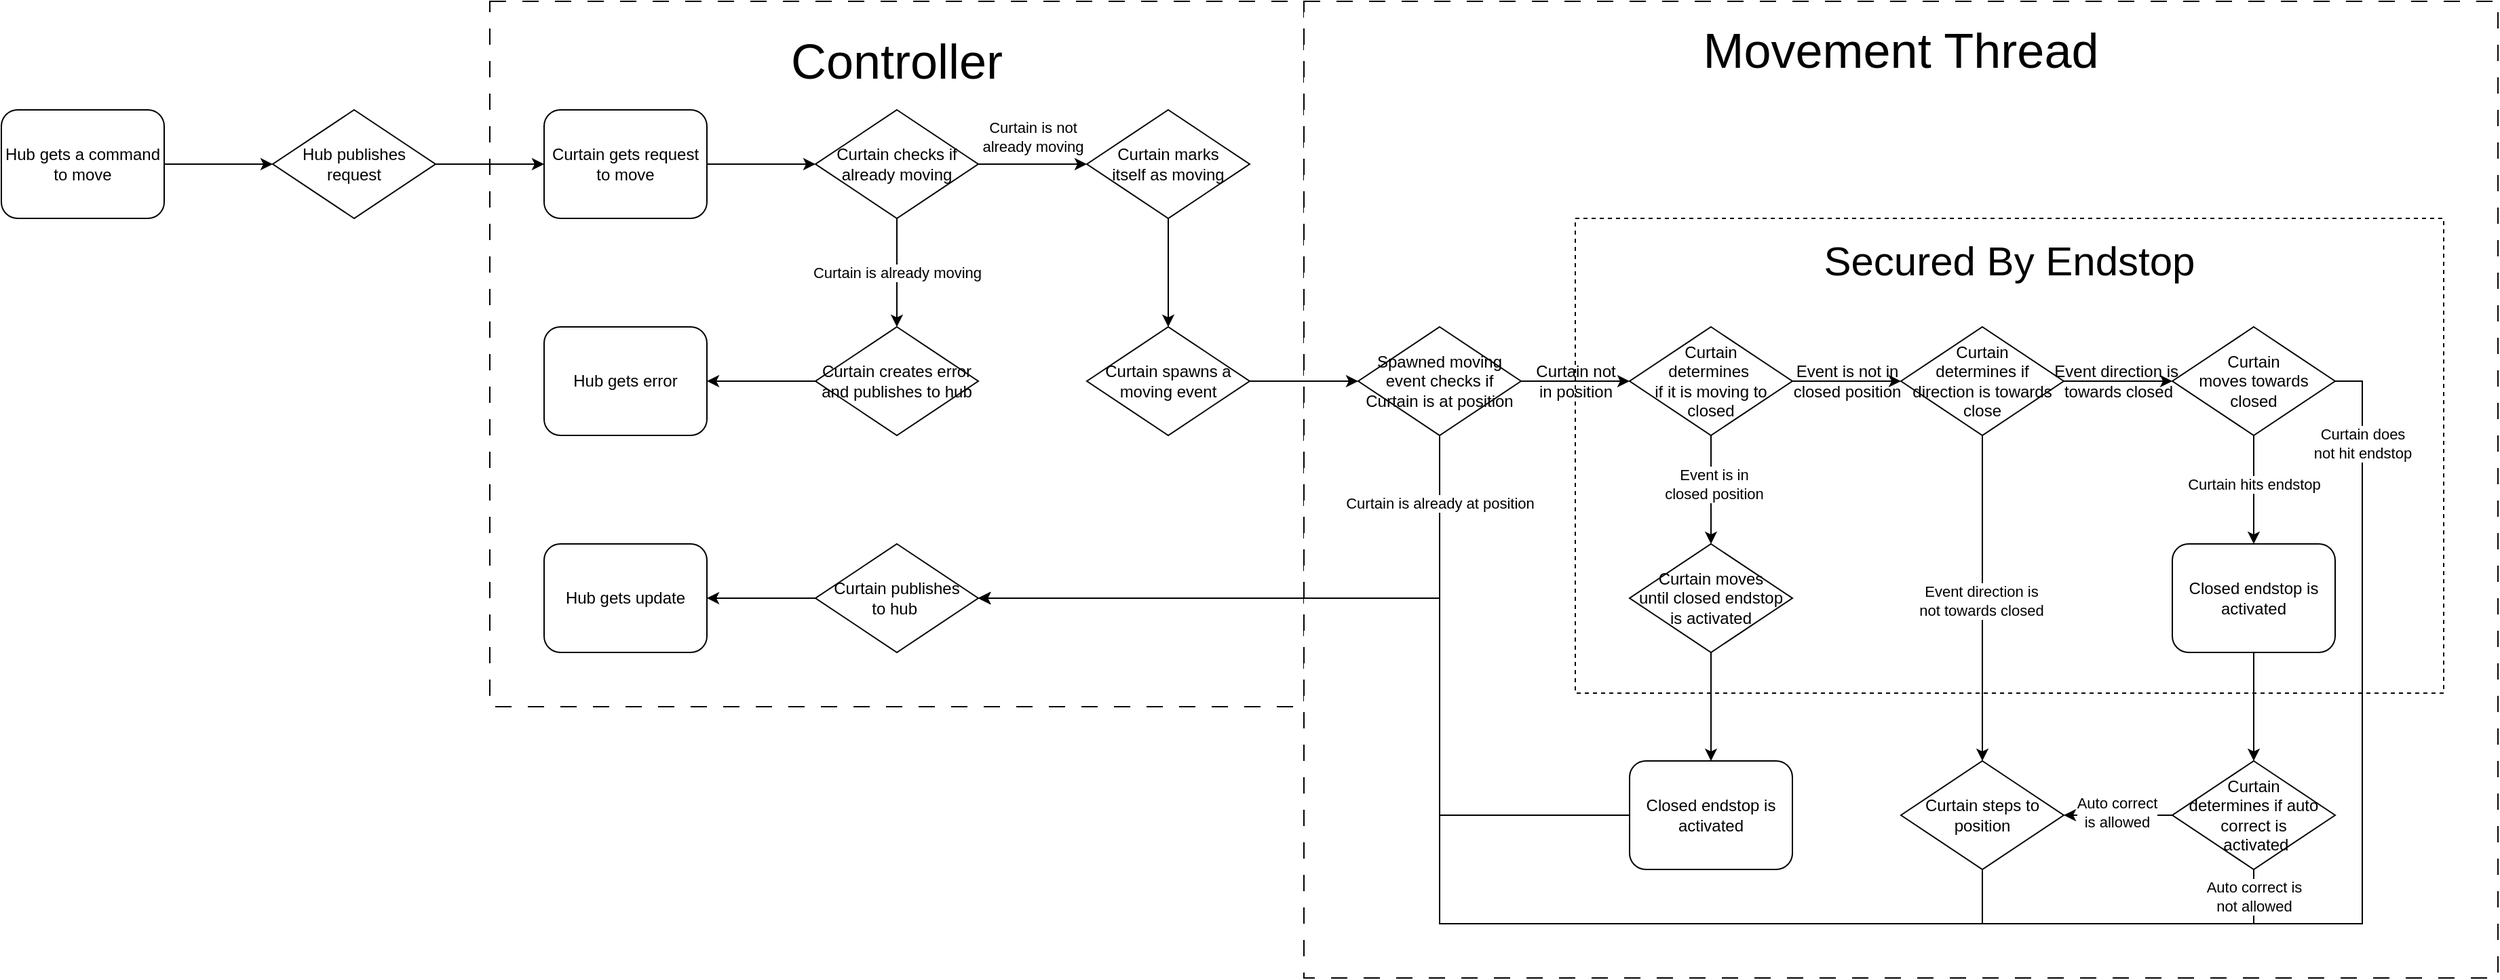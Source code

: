 <mxfile version="21.2.1" type="device">
  <diagram name="Page-1" id="pHds0ncz5mtCfNrCksRV">
    <mxGraphModel dx="954" dy="674" grid="1" gridSize="10" guides="1" tooltips="1" connect="1" arrows="1" fold="1" page="1" pageScale="1" pageWidth="1100" pageHeight="850" math="0" shadow="0">
      <root>
        <mxCell id="0" />
        <mxCell id="1" parent="0" />
        <mxCell id="qstebaepbjRvp3I9UijR-7" value="&lt;font style=&quot;font-size: 36px;&quot;&gt;Controller&lt;br&gt;&lt;br&gt;&lt;br&gt;&lt;br&gt;&lt;br&gt;&lt;br&gt;&lt;br&gt;&lt;br&gt;&lt;br&gt;&lt;br&gt;&lt;br&gt;&lt;/font&gt;" style="rounded=0;whiteSpace=wrap;html=1;dashed=1;dashPattern=12 12;" parent="1" vertex="1">
          <mxGeometry x="400" width="600" height="520" as="geometry" />
        </mxCell>
        <mxCell id="qstebaepbjRvp3I9UijR-6" value="&lt;font style=&quot;font-size: 36px;&quot;&gt;Movement Thread&lt;br&gt;&lt;br&gt;&lt;br&gt;&lt;br&gt;&lt;br&gt;&lt;br&gt;&lt;br&gt;&lt;br&gt;&lt;br&gt;&lt;br&gt;&lt;br&gt;&lt;br&gt;&lt;br&gt;&lt;br&gt;&lt;br&gt;&lt;br&gt;&lt;/font&gt;" style="rounded=0;whiteSpace=wrap;html=1;dashed=1;dashPattern=12 12;" parent="1" vertex="1">
          <mxGeometry x="1000" width="880" height="720" as="geometry" />
        </mxCell>
        <mxCell id="qstebaepbjRvp3I9UijR-5" value="&lt;font style=&quot;font-size: 30px;&quot;&gt;Secured By Endstop&lt;br&gt;&lt;/font&gt;&lt;br&gt;&lt;br&gt;&lt;br&gt;&lt;br&gt;&lt;br&gt;&lt;br&gt;&lt;br&gt;&lt;br&gt;&lt;br&gt;&lt;br&gt;&lt;br&gt;&lt;br&gt;&lt;br&gt;&lt;br&gt;&lt;br&gt;&lt;br&gt;&lt;br&gt;&lt;br&gt;&lt;br&gt;&lt;br&gt;" style="rounded=0;whiteSpace=wrap;html=1;dashed=1;labelPosition=center;verticalLabelPosition=middle;align=center;verticalAlign=middle;" parent="1" vertex="1">
          <mxGeometry x="1200" y="160" width="640" height="350" as="geometry" />
        </mxCell>
        <mxCell id="P4CtzSKfr0nTiWOdNZDI-7" style="edgeStyle=orthogonalEdgeStyle;rounded=0;orthogonalLoop=1;jettySize=auto;html=1;exitX=1;exitY=0.5;exitDx=0;exitDy=0;entryX=0;entryY=0.5;entryDx=0;entryDy=0;" parent="1" source="P4CtzSKfr0nTiWOdNZDI-1" target="P4CtzSKfr0nTiWOdNZDI-2" edge="1">
          <mxGeometry relative="1" as="geometry" />
        </mxCell>
        <mxCell id="P4CtzSKfr0nTiWOdNZDI-1" value="Hub gets a command to move" style="rounded=1;whiteSpace=wrap;html=1;" parent="1" vertex="1">
          <mxGeometry x="40" y="80" width="120" height="80" as="geometry" />
        </mxCell>
        <mxCell id="P4CtzSKfr0nTiWOdNZDI-8" style="edgeStyle=orthogonalEdgeStyle;rounded=0;orthogonalLoop=1;jettySize=auto;html=1;exitX=1;exitY=0.5;exitDx=0;exitDy=0;entryX=0;entryY=0.5;entryDx=0;entryDy=0;" parent="1" source="P4CtzSKfr0nTiWOdNZDI-2" target="P4CtzSKfr0nTiWOdNZDI-3" edge="1">
          <mxGeometry relative="1" as="geometry" />
        </mxCell>
        <mxCell id="P4CtzSKfr0nTiWOdNZDI-2" value="Hub publishes request" style="rhombus;whiteSpace=wrap;html=1;" parent="1" vertex="1">
          <mxGeometry x="240" y="80" width="120" height="80" as="geometry" />
        </mxCell>
        <mxCell id="P4CtzSKfr0nTiWOdNZDI-9" style="edgeStyle=orthogonalEdgeStyle;rounded=0;orthogonalLoop=1;jettySize=auto;html=1;exitX=1;exitY=0.5;exitDx=0;exitDy=0;entryX=0;entryY=0.5;entryDx=0;entryDy=0;" parent="1" source="P4CtzSKfr0nTiWOdNZDI-3" target="P4CtzSKfr0nTiWOdNZDI-4" edge="1">
          <mxGeometry relative="1" as="geometry" />
        </mxCell>
        <mxCell id="P4CtzSKfr0nTiWOdNZDI-3" value="Curtain gets request to move" style="rounded=1;whiteSpace=wrap;html=1;" parent="1" vertex="1">
          <mxGeometry x="440" y="80" width="120" height="80" as="geometry" />
        </mxCell>
        <mxCell id="P4CtzSKfr0nTiWOdNZDI-10" style="edgeStyle=orthogonalEdgeStyle;rounded=0;orthogonalLoop=1;jettySize=auto;html=1;exitX=0.5;exitY=1;exitDx=0;exitDy=0;entryX=0.5;entryY=0;entryDx=0;entryDy=0;" parent="1" source="P4CtzSKfr0nTiWOdNZDI-4" target="P4CtzSKfr0nTiWOdNZDI-6" edge="1">
          <mxGeometry relative="1" as="geometry" />
        </mxCell>
        <mxCell id="P4CtzSKfr0nTiWOdNZDI-13" value="Curtain is already moving" style="edgeLabel;html=1;align=center;verticalAlign=middle;resizable=0;points=[];" parent="P4CtzSKfr0nTiWOdNZDI-10" vertex="1" connectable="0">
          <mxGeometry relative="1" as="geometry">
            <mxPoint as="offset" />
          </mxGeometry>
        </mxCell>
        <mxCell id="P4CtzSKfr0nTiWOdNZDI-14" style="edgeStyle=orthogonalEdgeStyle;rounded=0;orthogonalLoop=1;jettySize=auto;html=1;exitX=1;exitY=0.5;exitDx=0;exitDy=0;entryX=0;entryY=0.5;entryDx=0;entryDy=0;" parent="1" source="P4CtzSKfr0nTiWOdNZDI-4" target="P4CtzSKfr0nTiWOdNZDI-12" edge="1">
          <mxGeometry relative="1" as="geometry" />
        </mxCell>
        <mxCell id="P4CtzSKfr0nTiWOdNZDI-15" value="Curtain is not&lt;br&gt;already moving" style="edgeLabel;html=1;align=center;verticalAlign=middle;resizable=0;points=[];" parent="P4CtzSKfr0nTiWOdNZDI-14" vertex="1" connectable="0">
          <mxGeometry y="-1" relative="1" as="geometry">
            <mxPoint y="-21" as="offset" />
          </mxGeometry>
        </mxCell>
        <mxCell id="P4CtzSKfr0nTiWOdNZDI-4" value="Curtain checks if already moving" style="rhombus;whiteSpace=wrap;html=1;" parent="1" vertex="1">
          <mxGeometry x="640" y="80" width="120" height="80" as="geometry" />
        </mxCell>
        <mxCell id="P4CtzSKfr0nTiWOdNZDI-5" value="Hub gets error" style="rounded=1;whiteSpace=wrap;html=1;" parent="1" vertex="1">
          <mxGeometry x="440" y="240" width="120" height="80" as="geometry" />
        </mxCell>
        <mxCell id="P4CtzSKfr0nTiWOdNZDI-11" style="edgeStyle=orthogonalEdgeStyle;rounded=0;orthogonalLoop=1;jettySize=auto;html=1;exitX=0;exitY=0.5;exitDx=0;exitDy=0;entryX=1;entryY=0.5;entryDx=0;entryDy=0;" parent="1" source="P4CtzSKfr0nTiWOdNZDI-6" target="P4CtzSKfr0nTiWOdNZDI-5" edge="1">
          <mxGeometry relative="1" as="geometry" />
        </mxCell>
        <mxCell id="P4CtzSKfr0nTiWOdNZDI-6" value="Curtain creates error and publishes to hub" style="rhombus;whiteSpace=wrap;html=1;" parent="1" vertex="1">
          <mxGeometry x="640" y="240" width="120" height="80" as="geometry" />
        </mxCell>
        <mxCell id="P4CtzSKfr0nTiWOdNZDI-17" style="edgeStyle=orthogonalEdgeStyle;rounded=0;orthogonalLoop=1;jettySize=auto;html=1;exitX=0.5;exitY=1;exitDx=0;exitDy=0;entryX=0.5;entryY=0;entryDx=0;entryDy=0;" parent="1" source="P4CtzSKfr0nTiWOdNZDI-12" target="P4CtzSKfr0nTiWOdNZDI-16" edge="1">
          <mxGeometry relative="1" as="geometry" />
        </mxCell>
        <mxCell id="P4CtzSKfr0nTiWOdNZDI-12" value="Curtain marks &lt;br&gt;itself as moving" style="rhombus;whiteSpace=wrap;html=1;" parent="1" vertex="1">
          <mxGeometry x="840" y="80" width="120" height="80" as="geometry" />
        </mxCell>
        <mxCell id="P4CtzSKfr0nTiWOdNZDI-23" style="edgeStyle=orthogonalEdgeStyle;rounded=0;orthogonalLoop=1;jettySize=auto;html=1;exitX=1;exitY=0.5;exitDx=0;exitDy=0;entryX=0;entryY=0.5;entryDx=0;entryDy=0;" parent="1" source="P4CtzSKfr0nTiWOdNZDI-16" target="P4CtzSKfr0nTiWOdNZDI-22" edge="1">
          <mxGeometry relative="1" as="geometry" />
        </mxCell>
        <mxCell id="P4CtzSKfr0nTiWOdNZDI-16" value="Curtain spawns a moving event" style="rhombus;whiteSpace=wrap;html=1;" parent="1" vertex="1">
          <mxGeometry x="840" y="240" width="120" height="80" as="geometry" />
        </mxCell>
        <mxCell id="P4CtzSKfr0nTiWOdNZDI-20" style="edgeStyle=orthogonalEdgeStyle;rounded=0;orthogonalLoop=1;jettySize=auto;html=1;exitX=0;exitY=0.5;exitDx=0;exitDy=0;entryX=1;entryY=0.5;entryDx=0;entryDy=0;" parent="1" source="P4CtzSKfr0nTiWOdNZDI-18" target="P4CtzSKfr0nTiWOdNZDI-19" edge="1">
          <mxGeometry relative="1" as="geometry" />
        </mxCell>
        <mxCell id="P4CtzSKfr0nTiWOdNZDI-18" value="Curtain publishes&lt;br&gt;to hub&amp;nbsp;" style="rhombus;whiteSpace=wrap;html=1;" parent="1" vertex="1">
          <mxGeometry x="640" y="400" width="120" height="80" as="geometry" />
        </mxCell>
        <mxCell id="P4CtzSKfr0nTiWOdNZDI-19" value="Hub gets update" style="rounded=1;whiteSpace=wrap;html=1;" parent="1" vertex="1">
          <mxGeometry x="440" y="400" width="120" height="80" as="geometry" />
        </mxCell>
        <mxCell id="P4CtzSKfr0nTiWOdNZDI-24" style="edgeStyle=orthogonalEdgeStyle;rounded=0;orthogonalLoop=1;jettySize=auto;html=1;exitX=0.5;exitY=1;exitDx=0;exitDy=0;entryX=1;entryY=0.5;entryDx=0;entryDy=0;" parent="1" source="P4CtzSKfr0nTiWOdNZDI-22" target="P4CtzSKfr0nTiWOdNZDI-18" edge="1">
          <mxGeometry relative="1" as="geometry" />
        </mxCell>
        <mxCell id="P4CtzSKfr0nTiWOdNZDI-25" value="Curtain is already at position" style="edgeLabel;html=1;align=center;verticalAlign=middle;resizable=0;points=[];" parent="P4CtzSKfr0nTiWOdNZDI-24" vertex="1" connectable="0">
          <mxGeometry x="-0.565" relative="1" as="geometry">
            <mxPoint y="-50" as="offset" />
          </mxGeometry>
        </mxCell>
        <mxCell id="P4CtzSKfr0nTiWOdNZDI-29" style="edgeStyle=orthogonalEdgeStyle;rounded=0;orthogonalLoop=1;jettySize=auto;html=1;exitX=1;exitY=0.5;exitDx=0;exitDy=0;entryX=0;entryY=0.5;entryDx=0;entryDy=0;" parent="1" source="P4CtzSKfr0nTiWOdNZDI-22" target="P4CtzSKfr0nTiWOdNZDI-26" edge="1">
          <mxGeometry relative="1" as="geometry" />
        </mxCell>
        <mxCell id="P4CtzSKfr0nTiWOdNZDI-22" value="Spawned moving event checks if Curtain is at position" style="rhombus;whiteSpace=wrap;html=1;" parent="1" vertex="1">
          <mxGeometry x="1040" y="240" width="120" height="80" as="geometry" />
        </mxCell>
        <mxCell id="P4CtzSKfr0nTiWOdNZDI-41" style="edgeStyle=orthogonalEdgeStyle;rounded=0;orthogonalLoop=1;jettySize=auto;html=1;exitX=0.5;exitY=1;exitDx=0;exitDy=0;entryX=0.5;entryY=0;entryDx=0;entryDy=0;" parent="1" source="P4CtzSKfr0nTiWOdNZDI-26" target="P4CtzSKfr0nTiWOdNZDI-27" edge="1">
          <mxGeometry relative="1" as="geometry" />
        </mxCell>
        <mxCell id="P4CtzSKfr0nTiWOdNZDI-42" value="Event is in &lt;br&gt;closed position" style="edgeLabel;html=1;align=center;verticalAlign=middle;resizable=0;points=[];" parent="P4CtzSKfr0nTiWOdNZDI-41" vertex="1" connectable="0">
          <mxGeometry x="-0.1" y="2" relative="1" as="geometry">
            <mxPoint as="offset" />
          </mxGeometry>
        </mxCell>
        <mxCell id="P4CtzSKfr0nTiWOdNZDI-43" style="edgeStyle=orthogonalEdgeStyle;rounded=0;orthogonalLoop=1;jettySize=auto;html=1;exitX=1;exitY=0.5;exitDx=0;exitDy=0;entryX=0;entryY=0.5;entryDx=0;entryDy=0;" parent="1" source="P4CtzSKfr0nTiWOdNZDI-26" target="P4CtzSKfr0nTiWOdNZDI-28" edge="1">
          <mxGeometry relative="1" as="geometry" />
        </mxCell>
        <mxCell id="P4CtzSKfr0nTiWOdNZDI-26" value="Curtain &lt;br&gt;determines&amp;nbsp;&lt;br&gt;if it is moving to closed" style="rhombus;whiteSpace=wrap;html=1;" parent="1" vertex="1">
          <mxGeometry x="1240" y="240" width="120" height="80" as="geometry" />
        </mxCell>
        <mxCell id="P4CtzSKfr0nTiWOdNZDI-55" style="edgeStyle=orthogonalEdgeStyle;rounded=0;orthogonalLoop=1;jettySize=auto;html=1;exitX=0.5;exitY=1;exitDx=0;exitDy=0;entryX=0.5;entryY=0;entryDx=0;entryDy=0;" parent="1" source="P4CtzSKfr0nTiWOdNZDI-27" target="P4CtzSKfr0nTiWOdNZDI-46" edge="1">
          <mxGeometry relative="1" as="geometry" />
        </mxCell>
        <mxCell id="P4CtzSKfr0nTiWOdNZDI-27" value="Curtain moves &lt;br&gt;until closed endstop is activated" style="rhombus;whiteSpace=wrap;html=1;" parent="1" vertex="1">
          <mxGeometry x="1240" y="400" width="120" height="80" as="geometry" />
        </mxCell>
        <mxCell id="P4CtzSKfr0nTiWOdNZDI-49" style="edgeStyle=orthogonalEdgeStyle;rounded=0;orthogonalLoop=1;jettySize=auto;html=1;exitX=0.5;exitY=1;exitDx=0;exitDy=0;" parent="1" source="P4CtzSKfr0nTiWOdNZDI-28" target="P4CtzSKfr0nTiWOdNZDI-39" edge="1">
          <mxGeometry relative="1" as="geometry" />
        </mxCell>
        <mxCell id="P4CtzSKfr0nTiWOdNZDI-50" value="Event direction is &lt;br&gt;not&amp;nbsp;towards closed" style="edgeLabel;html=1;align=center;verticalAlign=middle;resizable=0;points=[];" parent="P4CtzSKfr0nTiWOdNZDI-49" vertex="1" connectable="0">
          <mxGeometry x="0.013" y="-1" relative="1" as="geometry">
            <mxPoint as="offset" />
          </mxGeometry>
        </mxCell>
        <mxCell id="P4CtzSKfr0nTiWOdNZDI-51" style="edgeStyle=orthogonalEdgeStyle;rounded=0;orthogonalLoop=1;jettySize=auto;html=1;exitX=1;exitY=0.5;exitDx=0;exitDy=0;" parent="1" source="P4CtzSKfr0nTiWOdNZDI-28" target="P4CtzSKfr0nTiWOdNZDI-35" edge="1">
          <mxGeometry relative="1" as="geometry" />
        </mxCell>
        <mxCell id="P4CtzSKfr0nTiWOdNZDI-28" value="Curtain &lt;br&gt;determines&amp;nbsp;if&lt;br&gt;direction is towards close" style="rhombus;whiteSpace=wrap;html=1;" parent="1" vertex="1">
          <mxGeometry x="1440" y="240" width="120" height="80" as="geometry" />
        </mxCell>
        <mxCell id="P4CtzSKfr0nTiWOdNZDI-61" style="edgeStyle=orthogonalEdgeStyle;rounded=0;orthogonalLoop=1;jettySize=auto;html=1;exitX=0.5;exitY=1;exitDx=0;exitDy=0;entryX=0.5;entryY=0;entryDx=0;entryDy=0;" parent="1" source="P4CtzSKfr0nTiWOdNZDI-35" target="P4CtzSKfr0nTiWOdNZDI-48" edge="1">
          <mxGeometry relative="1" as="geometry" />
        </mxCell>
        <mxCell id="qstebaepbjRvp3I9UijR-1" value="Curtain hits endstop" style="edgeLabel;html=1;align=center;verticalAlign=middle;resizable=0;points=[];" parent="P4CtzSKfr0nTiWOdNZDI-61" vertex="1" connectable="0">
          <mxGeometry x="-0.1" relative="1" as="geometry">
            <mxPoint as="offset" />
          </mxGeometry>
        </mxCell>
        <mxCell id="P4CtzSKfr0nTiWOdNZDI-64" style="edgeStyle=orthogonalEdgeStyle;rounded=0;orthogonalLoop=1;jettySize=auto;html=1;exitX=1;exitY=0.5;exitDx=0;exitDy=0;entryX=1;entryY=0.5;entryDx=0;entryDy=0;" parent="1" source="P4CtzSKfr0nTiWOdNZDI-35" target="P4CtzSKfr0nTiWOdNZDI-18" edge="1">
          <mxGeometry relative="1" as="geometry">
            <Array as="points">
              <mxPoint x="1780" y="280" />
              <mxPoint x="1780" y="680" />
              <mxPoint x="1100" y="680" />
              <mxPoint x="1100" y="440" />
            </Array>
          </mxGeometry>
        </mxCell>
        <mxCell id="qstebaepbjRvp3I9UijR-2" value="Curtain does&lt;br&gt;not hit endstop" style="edgeLabel;html=1;align=center;verticalAlign=middle;resizable=0;points=[];" parent="P4CtzSKfr0nTiWOdNZDI-64" vertex="1" connectable="0">
          <mxGeometry x="-0.922" relative="1" as="geometry">
            <mxPoint as="offset" />
          </mxGeometry>
        </mxCell>
        <mxCell id="P4CtzSKfr0nTiWOdNZDI-35" value="Curtain &lt;br&gt;moves towards closed" style="rhombus;whiteSpace=wrap;html=1;" parent="1" vertex="1">
          <mxGeometry x="1640" y="240" width="120" height="80" as="geometry" />
        </mxCell>
        <mxCell id="P4CtzSKfr0nTiWOdNZDI-60" style="edgeStyle=orthogonalEdgeStyle;rounded=0;orthogonalLoop=1;jettySize=auto;html=1;exitX=0;exitY=0.5;exitDx=0;exitDy=0;entryX=1;entryY=0.5;entryDx=0;entryDy=0;" parent="1" source="P4CtzSKfr0nTiWOdNZDI-36" target="P4CtzSKfr0nTiWOdNZDI-39" edge="1">
          <mxGeometry relative="1" as="geometry">
            <mxPoint x="1580" y="490" as="targetPoint" />
          </mxGeometry>
        </mxCell>
        <mxCell id="qstebaepbjRvp3I9UijR-4" value="Auto correct&lt;br&gt;is allowed" style="edgeLabel;html=1;align=center;verticalAlign=middle;resizable=0;points=[];" parent="P4CtzSKfr0nTiWOdNZDI-60" vertex="1" connectable="0">
          <mxGeometry x="0.025" y="-2" relative="1" as="geometry">
            <mxPoint as="offset" />
          </mxGeometry>
        </mxCell>
        <mxCell id="P4CtzSKfr0nTiWOdNZDI-63" style="edgeStyle=orthogonalEdgeStyle;rounded=0;orthogonalLoop=1;jettySize=auto;html=1;exitX=0.5;exitY=1;exitDx=0;exitDy=0;entryX=1;entryY=0.5;entryDx=0;entryDy=0;" parent="1" source="P4CtzSKfr0nTiWOdNZDI-36" target="P4CtzSKfr0nTiWOdNZDI-18" edge="1">
          <mxGeometry relative="1" as="geometry">
            <Array as="points">
              <mxPoint x="1700" y="680" />
              <mxPoint x="1100" y="680" />
              <mxPoint x="1100" y="440" />
            </Array>
          </mxGeometry>
        </mxCell>
        <mxCell id="qstebaepbjRvp3I9UijR-3" value="Auto correct is&lt;br&gt;not allowed" style="edgeLabel;html=1;align=center;verticalAlign=middle;resizable=0;points=[];" parent="P4CtzSKfr0nTiWOdNZDI-63" vertex="1" connectable="0">
          <mxGeometry x="-0.954" relative="1" as="geometry">
            <mxPoint y="-8" as="offset" />
          </mxGeometry>
        </mxCell>
        <mxCell id="P4CtzSKfr0nTiWOdNZDI-36" value="Curtain &lt;br&gt;determines&amp;nbsp;if auto correct is&lt;br&gt;&amp;nbsp;activated" style="rhombus;whiteSpace=wrap;html=1;" parent="1" vertex="1">
          <mxGeometry x="1640" y="560" width="120" height="80" as="geometry" />
        </mxCell>
        <mxCell id="P4CtzSKfr0nTiWOdNZDI-57" style="edgeStyle=orthogonalEdgeStyle;rounded=0;orthogonalLoop=1;jettySize=auto;html=1;exitX=0.5;exitY=1;exitDx=0;exitDy=0;entryX=1;entryY=0.5;entryDx=0;entryDy=0;" parent="1" source="P4CtzSKfr0nTiWOdNZDI-39" target="P4CtzSKfr0nTiWOdNZDI-18" edge="1">
          <mxGeometry relative="1" as="geometry">
            <Array as="points">
              <mxPoint x="1500" y="680" />
              <mxPoint x="1100" y="680" />
              <mxPoint x="1100" y="440" />
            </Array>
          </mxGeometry>
        </mxCell>
        <mxCell id="P4CtzSKfr0nTiWOdNZDI-39" value="Curtain steps to position" style="rhombus;whiteSpace=wrap;html=1;" parent="1" vertex="1">
          <mxGeometry x="1440" y="560" width="120" height="80" as="geometry" />
        </mxCell>
        <mxCell id="P4CtzSKfr0nTiWOdNZDI-44" value="Event is not in&lt;br&gt;closed position" style="text;html=1;align=center;verticalAlign=middle;resizable=0;points=[];autosize=1;strokeColor=none;fillColor=none;" parent="1" vertex="1">
          <mxGeometry x="1350" y="260" width="100" height="40" as="geometry" />
        </mxCell>
        <mxCell id="P4CtzSKfr0nTiWOdNZDI-56" style="edgeStyle=orthogonalEdgeStyle;rounded=0;orthogonalLoop=1;jettySize=auto;html=1;exitX=0;exitY=0.5;exitDx=0;exitDy=0;entryX=1;entryY=0.5;entryDx=0;entryDy=0;" parent="1" source="P4CtzSKfr0nTiWOdNZDI-46" target="P4CtzSKfr0nTiWOdNZDI-18" edge="1">
          <mxGeometry relative="1" as="geometry">
            <Array as="points">
              <mxPoint x="1100" y="600" />
              <mxPoint x="1100" y="440" />
            </Array>
          </mxGeometry>
        </mxCell>
        <mxCell id="P4CtzSKfr0nTiWOdNZDI-46" value="Closed endstop is activated" style="rounded=1;whiteSpace=wrap;html=1;" parent="1" vertex="1">
          <mxGeometry x="1240" y="560" width="120" height="80" as="geometry" />
        </mxCell>
        <mxCell id="P4CtzSKfr0nTiWOdNZDI-62" style="edgeStyle=orthogonalEdgeStyle;rounded=0;orthogonalLoop=1;jettySize=auto;html=1;exitX=0.5;exitY=1;exitDx=0;exitDy=0;entryX=0.5;entryY=0;entryDx=0;entryDy=0;" parent="1" source="P4CtzSKfr0nTiWOdNZDI-48" target="P4CtzSKfr0nTiWOdNZDI-36" edge="1">
          <mxGeometry relative="1" as="geometry" />
        </mxCell>
        <mxCell id="P4CtzSKfr0nTiWOdNZDI-48" value="Closed endstop is activated" style="rounded=1;whiteSpace=wrap;html=1;" parent="1" vertex="1">
          <mxGeometry x="1640" y="400" width="120" height="80" as="geometry" />
        </mxCell>
        <mxCell id="P4CtzSKfr0nTiWOdNZDI-53" value="Event direction is&amp;nbsp;&lt;br&gt;towards closed" style="text;html=1;align=center;verticalAlign=middle;resizable=0;points=[];autosize=1;strokeColor=none;fillColor=none;" parent="1" vertex="1">
          <mxGeometry x="1540" y="260" width="120" height="40" as="geometry" />
        </mxCell>
        <mxCell id="qstebaepbjRvp3I9UijR-9" value="Curtain not&lt;br&gt;in position" style="text;html=1;align=center;verticalAlign=middle;resizable=0;points=[];autosize=1;strokeColor=none;fillColor=none;" parent="1" vertex="1">
          <mxGeometry x="1160" y="260" width="80" height="40" as="geometry" />
        </mxCell>
      </root>
    </mxGraphModel>
  </diagram>
</mxfile>
